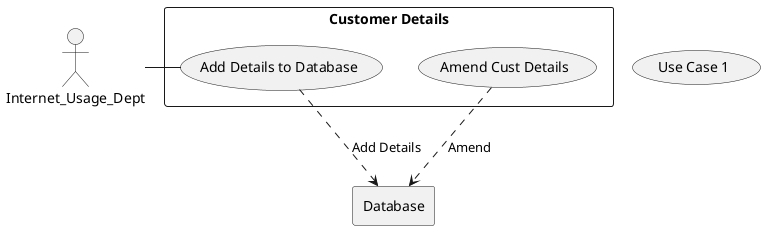 @startuml

usecase "Use Case 1"
actor Int_Dept as "Internet_Usage_Dept"
rectangle Database

rectangle "Customer Details" {
    usecase UC1 as "Add Details to Database"
    usecase UCa as "Amend Cust Details"

    Int_Dept - UC1
    UCa ..> Database : Amend
    UC1 ..> Database : Add Details

}
@enduml